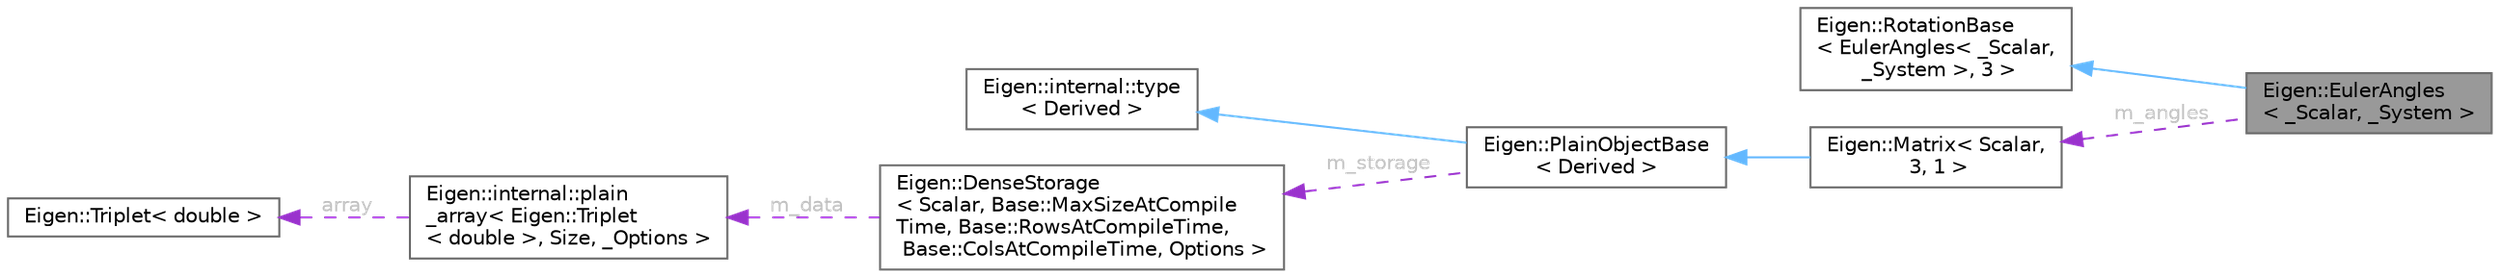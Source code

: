 digraph "Eigen::EulerAngles&lt; _Scalar, _System &gt;"
{
 // LATEX_PDF_SIZE
  bgcolor="transparent";
  edge [fontname=Helvetica,fontsize=10,labelfontname=Helvetica,labelfontsize=10];
  node [fontname=Helvetica,fontsize=10,shape=box,height=0.2,width=0.4];
  rankdir="LR";
  Node1 [id="Node000001",label="Eigen::EulerAngles\l\< _Scalar, _System \>",height=0.2,width=0.4,color="gray40", fillcolor="grey60", style="filled", fontcolor="black",tooltip="Represents a rotation in a 3 dimensional space as three Euler angles."];
  Node2 -> Node1 [id="edge1_Node000001_Node000002",dir="back",color="steelblue1",style="solid",tooltip=" "];
  Node2 [id="Node000002",label="Eigen::RotationBase\l\< EulerAngles\< _Scalar,\l _System \>, 3 \>",height=0.2,width=0.4,color="gray40", fillcolor="white", style="filled",URL="$class_eigen_1_1_rotation_base.html",tooltip=" "];
  Node3 -> Node1 [id="edge2_Node000001_Node000003",dir="back",color="darkorchid3",style="dashed",tooltip=" ",label=" m_angles",fontcolor="grey" ];
  Node3 [id="Node000003",label="Eigen::Matrix\< Scalar,\l 3, 1 \>",height=0.2,width=0.4,color="gray40", fillcolor="white", style="filled",URL="$class_eigen_1_1_matrix.html",tooltip=" "];
  Node4 -> Node3 [id="edge3_Node000003_Node000004",dir="back",color="steelblue1",style="solid",tooltip=" "];
  Node4 [id="Node000004",label="Eigen::PlainObjectBase\l\< Derived \>",height=0.2,width=0.4,color="gray40", fillcolor="white", style="filled",URL="$class_eigen_1_1_plain_object_base.html",tooltip=" "];
  Node5 -> Node4 [id="edge4_Node000004_Node000005",dir="back",color="steelblue1",style="solid",tooltip=" "];
  Node5 [id="Node000005",label="Eigen::internal::type\l\< Derived \>",height=0.2,width=0.4,color="gray40", fillcolor="white", style="filled",URL="$struct_eigen_1_1internal_1_1dense__xpr__base.html",tooltip=" "];
  Node6 -> Node4 [id="edge5_Node000004_Node000006",dir="back",color="darkorchid3",style="dashed",tooltip=" ",label=" m_storage",fontcolor="grey" ];
  Node6 [id="Node000006",label="Eigen::DenseStorage\l\< Scalar, Base::MaxSizeAtCompile\lTime, Base::RowsAtCompileTime,\l Base::ColsAtCompileTime, Options \>",height=0.2,width=0.4,color="gray40", fillcolor="white", style="filled",URL="$class_eigen_1_1_dense_storage.html",tooltip=" "];
  Node7 -> Node6 [id="edge6_Node000006_Node000007",dir="back",color="darkorchid3",style="dashed",tooltip=" ",label=" m_data",fontcolor="grey" ];
  Node7 [id="Node000007",label="Eigen::internal::plain\l_array\< Eigen::Triplet\l\< double \>, Size, _Options \>",height=0.2,width=0.4,color="gray40", fillcolor="white", style="filled",URL="$struct_eigen_1_1internal_1_1plain__array.html",tooltip=" "];
  Node8 -> Node7 [id="edge7_Node000007_Node000008",dir="back",color="darkorchid3",style="dashed",tooltip=" ",label=" array",fontcolor="grey" ];
  Node8 [id="Node000008",label="Eigen::Triplet\< double \>",height=0.2,width=0.4,color="gray40", fillcolor="white", style="filled",URL="$class_eigen_1_1_triplet.html",tooltip=" "];
}
